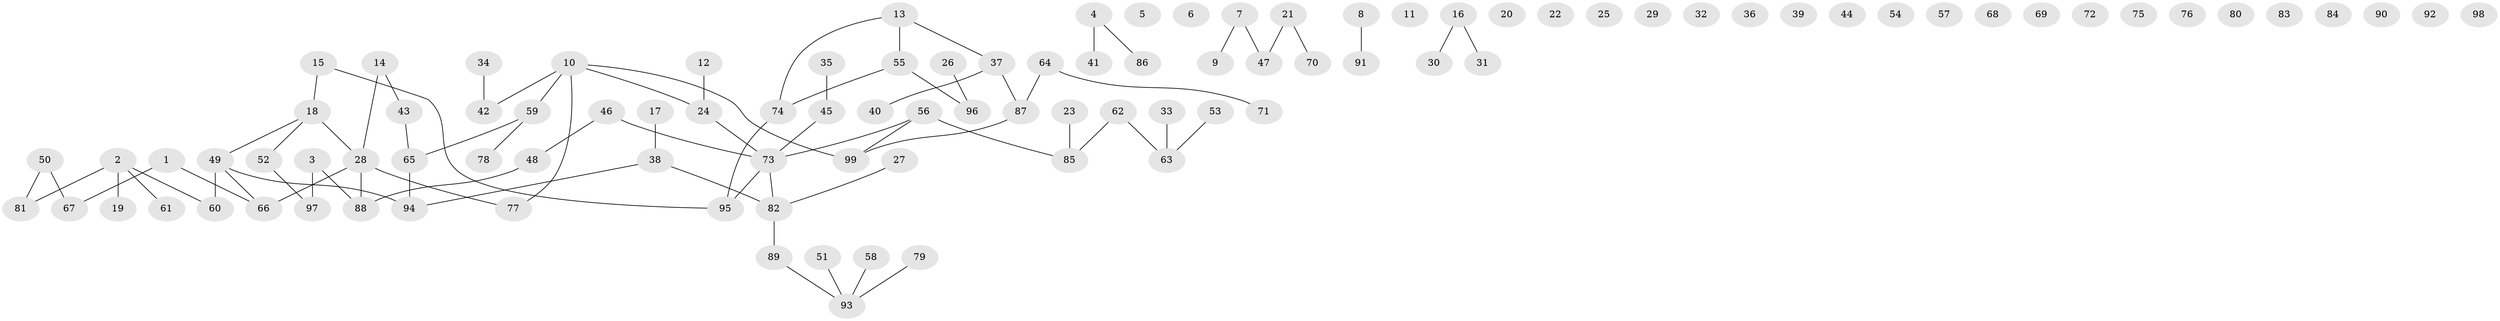 // coarse degree distribution, {1: 0.3333333333333333, 2: 0.30303030303030304, 3: 0.21212121212121213, 8: 0.030303030303030304, 5: 0.030303030303030304, 4: 0.06060606060606061, 7: 0.030303030303030304}
// Generated by graph-tools (version 1.1) at 2025/35/03/04/25 23:35:45]
// undirected, 99 vertices, 81 edges
graph export_dot {
  node [color=gray90,style=filled];
  1;
  2;
  3;
  4;
  5;
  6;
  7;
  8;
  9;
  10;
  11;
  12;
  13;
  14;
  15;
  16;
  17;
  18;
  19;
  20;
  21;
  22;
  23;
  24;
  25;
  26;
  27;
  28;
  29;
  30;
  31;
  32;
  33;
  34;
  35;
  36;
  37;
  38;
  39;
  40;
  41;
  42;
  43;
  44;
  45;
  46;
  47;
  48;
  49;
  50;
  51;
  52;
  53;
  54;
  55;
  56;
  57;
  58;
  59;
  60;
  61;
  62;
  63;
  64;
  65;
  66;
  67;
  68;
  69;
  70;
  71;
  72;
  73;
  74;
  75;
  76;
  77;
  78;
  79;
  80;
  81;
  82;
  83;
  84;
  85;
  86;
  87;
  88;
  89;
  90;
  91;
  92;
  93;
  94;
  95;
  96;
  97;
  98;
  99;
  1 -- 66;
  1 -- 67;
  2 -- 19;
  2 -- 60;
  2 -- 61;
  2 -- 81;
  3 -- 88;
  3 -- 97;
  4 -- 41;
  4 -- 86;
  7 -- 9;
  7 -- 47;
  8 -- 91;
  10 -- 24;
  10 -- 42;
  10 -- 59;
  10 -- 77;
  10 -- 99;
  12 -- 24;
  13 -- 37;
  13 -- 55;
  13 -- 74;
  14 -- 28;
  14 -- 43;
  15 -- 18;
  15 -- 95;
  16 -- 30;
  16 -- 31;
  17 -- 38;
  18 -- 28;
  18 -- 49;
  18 -- 52;
  21 -- 47;
  21 -- 70;
  23 -- 85;
  24 -- 73;
  26 -- 96;
  27 -- 82;
  28 -- 66;
  28 -- 77;
  28 -- 88;
  33 -- 63;
  34 -- 42;
  35 -- 45;
  37 -- 40;
  37 -- 87;
  38 -- 82;
  38 -- 94;
  43 -- 65;
  45 -- 73;
  46 -- 48;
  46 -- 73;
  48 -- 88;
  49 -- 60;
  49 -- 66;
  49 -- 94;
  50 -- 67;
  50 -- 81;
  51 -- 93;
  52 -- 97;
  53 -- 63;
  55 -- 74;
  55 -- 96;
  56 -- 73;
  56 -- 85;
  56 -- 99;
  58 -- 93;
  59 -- 65;
  59 -- 78;
  62 -- 63;
  62 -- 85;
  64 -- 71;
  64 -- 87;
  65 -- 94;
  73 -- 82;
  73 -- 95;
  74 -- 95;
  79 -- 93;
  82 -- 89;
  87 -- 99;
  89 -- 93;
}
